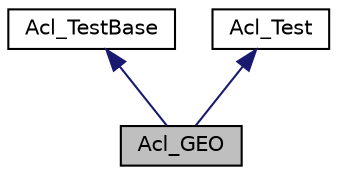 digraph G
{
  edge [fontname="Helvetica",fontsize="10",labelfontname="Helvetica",labelfontsize="10"];
  node [fontname="Helvetica",fontsize="10",shape=record];
  Node1 [label="Acl_GEO",height=0.2,width=0.4,color="black", fillcolor="grey75", style="filled" fontcolor="black"];
  Node2 -> Node1 [dir=back,color="midnightblue",fontsize="10",style="solid"];
  Node2 [label="Acl_TestBase",height=0.2,width=0.4,color="black", fillcolor="white", style="filled",URL="$classAcl__TestBase.htm"];
  Node3 -> Node1 [dir=back,color="midnightblue",fontsize="10",style="solid"];
  Node3 [label="Acl_Test",height=0.2,width=0.4,color="black", fillcolor="white", style="filled",URL="$interfaceAcl__Test.htm"];
}
